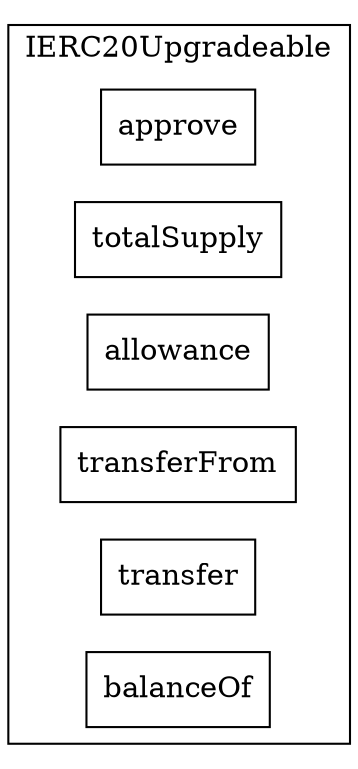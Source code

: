 strict digraph {
rankdir="LR"
node [shape=box]
subgraph cluster_77_IERC20Upgradeable {
label = "IERC20Upgradeable"
"77_approve" [label="approve"]
"77_totalSupply" [label="totalSupply"]
"77_allowance" [label="allowance"]
"77_transferFrom" [label="transferFrom"]
"77_transfer" [label="transfer"]
"77_balanceOf" [label="balanceOf"]
}subgraph cluster_solidity {
label = "[Solidity]"
}
}